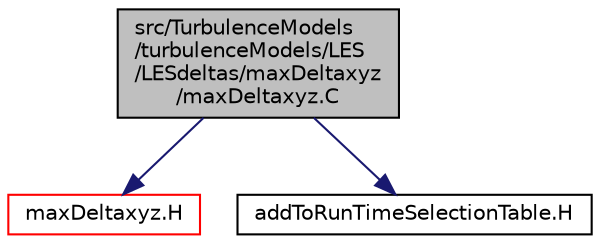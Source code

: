 digraph "src/TurbulenceModels/turbulenceModels/LES/LESdeltas/maxDeltaxyz/maxDeltaxyz.C"
{
  bgcolor="transparent";
  edge [fontname="Helvetica",fontsize="10",labelfontname="Helvetica",labelfontsize="10"];
  node [fontname="Helvetica",fontsize="10",shape=record];
  Node0 [label="src/TurbulenceModels\l/turbulenceModels/LES\l/LESdeltas/maxDeltaxyz\l/maxDeltaxyz.C",height=0.2,width=0.4,color="black", fillcolor="grey75", style="filled", fontcolor="black"];
  Node0 -> Node1 [color="midnightblue",fontsize="10",style="solid",fontname="Helvetica"];
  Node1 [label="maxDeltaxyz.H",height=0.2,width=0.4,color="red",URL="$a17990.html"];
  Node0 -> Node329 [color="midnightblue",fontsize="10",style="solid",fontname="Helvetica"];
  Node329 [label="addToRunTimeSelectionTable.H",height=0.2,width=0.4,color="black",URL="$a09989.html",tooltip="Macros for easy insertion into run-time selection tables. "];
}
